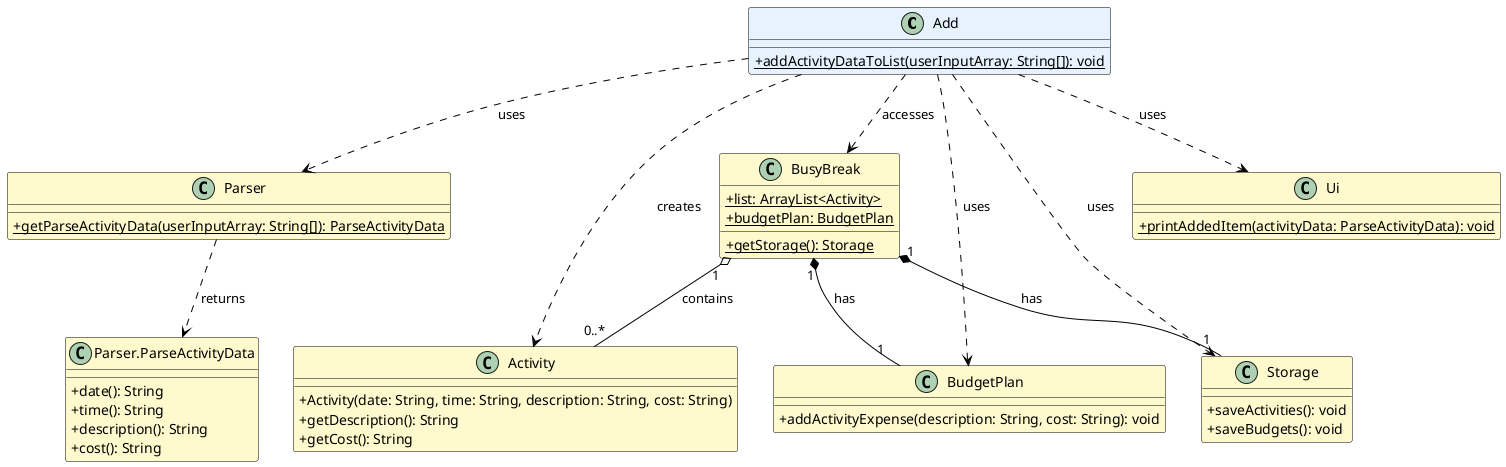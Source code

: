 @startuml AddCommandClassDiagram

!define LIGHTYELLOW #FFFACD
!define LIGHTBLUE #E6F3FF

skinparam classAttributeIconSize 0
skinparam class {
    BackgroundColor LIGHTYELLOW
    BorderColor Black
    ArrowColor Black
}

class Add LIGHTBLUE {
    + {static} addActivityDataToList(userInputArray: String[]): void
}

class Parser {
    + {static} getParseActivityData(userInputArray: String[]): ParseActivityData
}

class "Parser.ParseActivityData" as ParseActivityData {
    + date(): String
    + time(): String
    + description(): String
    + cost(): String
}

class Activity {
    + Activity(date: String, time: String, description: String, cost: String)
    + getDescription(): String
    + getCost(): String
}

class BusyBreak {
    + {static} list: ArrayList<Activity>
    + {static} budgetPlan: BudgetPlan
    + {static} getStorage(): Storage
}

class BudgetPlan {
    + addActivityExpense(description: String, cost: String): void
}

class Storage {
    + saveActivities(): void
    + saveBudgets(): void
}

class Ui {
    + {static} printAddedItem(activityData: ParseActivityData): void
}

' Relationships
Add ..> Parser : uses
Add ..> Activity : creates
Add ..> BusyBreak : accesses
Add ..> Ui : uses

Parser ..> ParseActivityData : returns

BusyBreak "1" o-- "0..*" Activity : contains
BusyBreak "1" *-- "1" BudgetPlan : has
BusyBreak "1" *-- "1" Storage : has

Add ..> BudgetPlan : uses
Add ..> Storage : uses


@enduml
